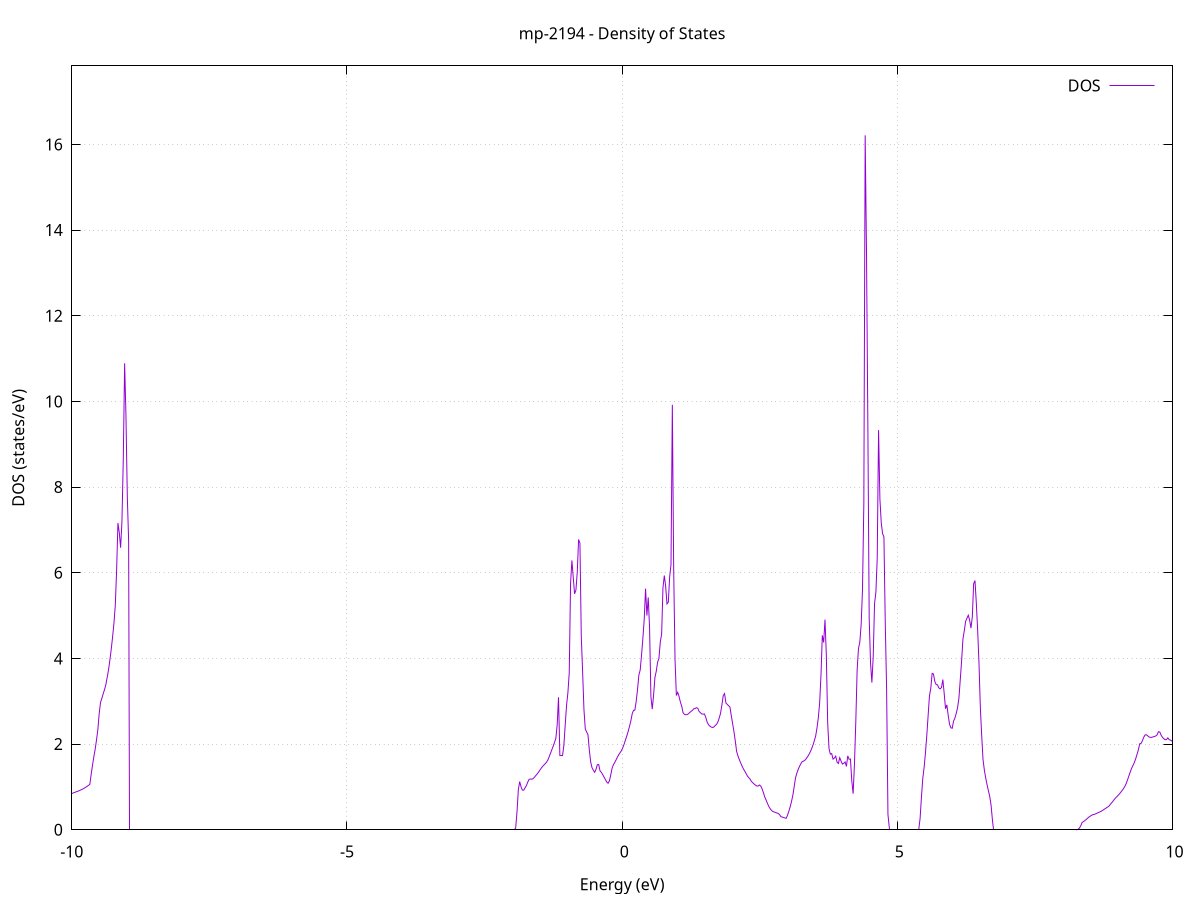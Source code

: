 set title 'mp-2194 - Density of States'
set xlabel 'Energy (eV)'
set ylabel 'DOS (states/eV)'
set grid
set xrange [-10:10]
set yrange [0:17.834]
set xzeroaxis lt -1
set terminal png size 800,600
set output 'mp-2194_dos_gnuplot.png'
plot '-' using 1:2 with lines title 'DOS'
-33.080500 0.000000
-33.056200 0.000000
-33.031900 0.000000
-33.007500 0.000000
-32.983200 0.000000
-32.958900 0.000000
-32.934500 0.000000
-32.910200 0.000000
-32.885900 0.000000
-32.861500 0.000000
-32.837200 0.000000
-32.812900 0.000000
-32.788500 0.000000
-32.764200 0.000000
-32.739900 0.000000
-32.715500 0.000000
-32.691200 0.000000
-32.666900 0.000000
-32.642500 0.000000
-32.618200 0.000000
-32.593900 0.000000
-32.569500 0.000000
-32.545200 0.000000
-32.520900 0.000000
-32.496500 0.000000
-32.472200 0.000000
-32.447900 0.000000
-32.423500 0.000000
-32.399200 0.000000
-32.374900 0.000000
-32.350500 0.000000
-32.326200 0.000000
-32.301900 0.000000
-32.277500 0.000000
-32.253200 0.000000
-32.228900 0.000000
-32.204500 0.000000
-32.180200 0.000000
-32.155900 0.000000
-32.131500 0.000000
-32.107200 0.000000
-32.082900 0.000000
-32.058600 0.000000
-32.034200 0.000000
-32.009900 0.000000
-31.985600 0.000000
-31.961200 0.000000
-31.936900 0.000000
-31.912600 0.000000
-31.888200 0.000000
-31.863900 0.000000
-31.839600 0.000000
-31.815200 0.000000
-31.790900 0.000000
-31.766600 0.000000
-31.742200 0.000000
-31.717900 0.000000
-31.693600 0.000000
-31.669200 0.000000
-31.644900 0.000000
-31.620600 0.000000
-31.596200 0.000000
-31.571900 0.000000
-31.547600 0.000000
-31.523200 0.000000
-31.498900 0.000000
-31.474600 0.000000
-31.450200 0.000000
-31.425900 0.000000
-31.401600 0.000000
-31.377200 0.000000
-31.352900 0.000000
-31.328600 0.000000
-31.304200 0.000000
-31.279900 0.000000
-31.255600 0.000000
-31.231200 0.000000
-31.206900 0.000000
-31.182600 0.000000
-31.158200 0.000000
-31.133900 0.000000
-31.109600 0.000000
-31.085200 0.000000
-31.060900 0.000000
-31.036600 0.000000
-31.012300 0.000000
-30.987900 0.000000
-30.963600 0.000000
-30.939300 0.000000
-30.914900 0.000000
-30.890600 0.000000
-30.866300 41.868700
-30.841900 22.467400
-30.817600 40.698000
-30.793300 11.691500
-30.768900 0.000000
-30.744600 0.000000
-30.720300 0.000000
-30.695900 0.000000
-30.671600 0.000000
-30.647300 0.000000
-30.622900 0.000000
-30.598600 0.000000
-30.574300 0.000000
-30.549900 0.000000
-30.525600 0.000000
-30.501300 0.000000
-30.476900 0.000000
-30.452600 0.000000
-30.428300 0.000000
-30.403900 0.000000
-30.379600 0.000000
-30.355300 0.000000
-30.330900 0.000000
-30.306600 0.000000
-30.282300 0.000000
-30.257900 0.000000
-30.233600 0.000000
-30.209300 0.000000
-30.184900 0.000000
-30.160600 0.000000
-30.136300 0.000000
-30.111900 0.000000
-30.087600 0.000000
-30.063300 0.000000
-30.038900 0.000000
-30.014600 0.000000
-29.990300 0.000000
-29.966000 0.000000
-29.941600 0.000000
-29.917300 0.000000
-29.893000 0.000000
-29.868600 0.000000
-29.844300 0.000000
-29.820000 0.000000
-29.795600 0.000000
-29.771300 0.000000
-29.747000 0.000000
-29.722600 0.000000
-29.698300 0.000000
-29.674000 0.000000
-29.649600 0.000000
-29.625300 0.000000
-29.601000 0.000000
-29.576600 0.000000
-29.552300 0.000000
-29.528000 0.000000
-29.503600 0.000000
-29.479300 0.000000
-29.455000 0.000000
-29.430600 0.000000
-29.406300 0.000000
-29.382000 0.000000
-29.357600 0.000000
-29.333300 0.000000
-29.309000 0.000000
-29.284600 0.000000
-29.260300 0.000000
-29.236000 0.000000
-29.211600 0.000000
-29.187300 0.000000
-29.163000 0.000000
-29.138600 0.000000
-29.114300 0.000000
-29.090000 0.000000
-29.065600 0.000000
-29.041300 0.000000
-29.017000 0.000000
-28.992600 0.000000
-28.968300 0.000000
-28.944000 0.000000
-28.919700 0.000000
-28.895300 0.000000
-28.871000 0.000000
-28.846700 0.000000
-28.822300 0.000000
-28.798000 0.000000
-28.773700 0.000000
-28.749300 0.000000
-28.725000 0.000000
-28.700700 0.000000
-28.676300 0.000000
-28.652000 0.000000
-28.627700 0.000000
-28.603300 0.000000
-28.579000 0.000000
-28.554700 0.000000
-28.530300 0.000000
-28.506000 0.000000
-28.481700 0.000000
-28.457300 0.000000
-28.433000 0.000000
-28.408700 0.000000
-28.384300 0.000000
-28.360000 0.000000
-28.335700 0.000000
-28.311300 0.000000
-28.287000 0.000000
-28.262700 0.000000
-28.238300 0.000000
-28.214000 0.000000
-28.189700 0.000000
-28.165300 0.000000
-28.141000 0.000000
-28.116700 0.000000
-28.092300 0.000000
-28.068000 0.000000
-28.043700 0.000000
-28.019300 0.000000
-27.995000 0.000000
-27.970700 0.000000
-27.946300 0.000000
-27.922000 0.000000
-27.897700 0.000000
-27.873400 0.000000
-27.849000 0.000000
-27.824700 0.000000
-27.800400 0.000000
-27.776000 0.000000
-27.751700 0.000000
-27.727400 0.000000
-27.703000 0.000000
-27.678700 0.000000
-27.654400 0.000000
-27.630000 0.000000
-27.605700 0.000000
-27.581400 0.000000
-27.557000 0.000000
-27.532700 0.000000
-27.508400 0.000000
-27.484000 0.000000
-27.459700 0.000000
-27.435400 0.000000
-27.411000 0.000000
-27.386700 0.000000
-27.362400 0.000000
-27.338000 0.000000
-27.313700 0.000000
-27.289400 0.000000
-27.265000 0.000000
-27.240700 0.000000
-27.216400 0.000000
-27.192000 0.000000
-27.167700 0.000000
-27.143400 0.000000
-27.119000 0.000000
-27.094700 0.000000
-27.070400 0.000000
-27.046000 0.000000
-27.021700 0.000000
-26.997400 0.000000
-26.973000 0.000000
-26.948700 0.000000
-26.924400 0.000000
-26.900000 0.000000
-26.875700 0.000000
-26.851400 0.000000
-26.827100 0.000000
-26.802700 0.000000
-26.778400 0.000000
-26.754100 0.000000
-26.729700 0.000000
-26.705400 0.000000
-26.681100 0.000000
-26.656700 0.000000
-26.632400 0.000000
-26.608100 0.000000
-26.583700 0.000000
-26.559400 0.000000
-26.535100 0.000000
-26.510700 0.000000
-26.486400 0.000000
-26.462100 0.000000
-26.437700 0.000000
-26.413400 0.000000
-26.389100 0.000000
-26.364700 0.000000
-26.340400 0.000000
-26.316100 0.000000
-26.291700 0.000000
-26.267400 0.000000
-26.243100 0.000000
-26.218700 0.000000
-26.194400 0.000000
-26.170100 0.000000
-26.145700 0.000000
-26.121400 0.000000
-26.097100 0.000000
-26.072700 0.000000
-26.048400 0.000000
-26.024100 0.000000
-25.999700 0.000000
-25.975400 0.000000
-25.951100 0.000000
-25.926700 0.000000
-25.902400 0.000000
-25.878100 0.000000
-25.853700 0.000000
-25.829400 0.000000
-25.805100 0.000000
-25.780800 0.000000
-25.756400 0.000000
-25.732100 0.000000
-25.707800 0.000000
-25.683400 0.000000
-25.659100 0.000000
-25.634800 0.000000
-25.610400 0.000000
-25.586100 0.000000
-25.561800 0.000000
-25.537400 0.000000
-25.513100 0.000000
-25.488800 0.000000
-25.464400 0.000000
-25.440100 0.000000
-25.415800 0.000000
-25.391400 0.000000
-25.367100 0.000000
-25.342800 0.000000
-25.318400 0.000000
-25.294100 0.000000
-25.269800 0.000000
-25.245400 0.000000
-25.221100 0.000000
-25.196800 0.000000
-25.172400 0.000000
-25.148100 0.000000
-25.123800 0.000000
-25.099400 0.000000
-25.075100 0.000000
-25.050800 0.000000
-25.026400 0.000000
-25.002100 0.000000
-24.977800 0.000000
-24.953400 0.000000
-24.929100 0.000000
-24.904800 0.000000
-24.880400 0.000000
-24.856100 0.000000
-24.831800 0.000000
-24.807500 0.000000
-24.783100 0.000000
-24.758800 0.000000
-24.734500 0.000000
-24.710100 0.000000
-24.685800 0.000000
-24.661500 0.000000
-24.637100 0.000000
-24.612800 0.000000
-24.588500 0.000000
-24.564100 0.000000
-24.539800 0.000000
-24.515500 0.000000
-24.491100 0.000000
-24.466800 0.000000
-24.442500 0.000000
-24.418100 0.000000
-24.393800 0.000000
-24.369500 0.000000
-24.345100 0.000000
-24.320800 0.000000
-24.296500 0.000000
-24.272100 0.000000
-24.247800 0.000000
-24.223500 0.000000
-24.199100 0.000000
-24.174800 0.000000
-24.150500 0.000000
-24.126100 0.000000
-24.101800 0.000000
-24.077500 0.000000
-24.053100 0.000000
-24.028800 0.000000
-24.004500 0.000000
-23.980100 0.000000
-23.955800 0.000000
-23.931500 0.000000
-23.907100 0.000000
-23.882800 0.000000
-23.858500 0.000000
-23.834100 0.000000
-23.809800 0.000000
-23.785500 0.000000
-23.761200 0.000000
-23.736800 0.000000
-23.712500 0.000000
-23.688200 0.000000
-23.663800 0.000000
-23.639500 0.000000
-23.615200 0.000000
-23.590800 0.000000
-23.566500 0.000000
-23.542200 0.000000
-23.517800 0.000000
-23.493500 0.000000
-23.469200 0.000000
-23.444800 0.000000
-23.420500 0.000000
-23.396200 0.000000
-23.371800 0.000000
-23.347500 0.000000
-23.323200 0.000000
-23.298800 0.000000
-23.274500 0.000000
-23.250200 0.000000
-23.225800 0.000000
-23.201500 0.000000
-23.177200 0.000000
-23.152800 0.000000
-23.128500 0.000000
-23.104200 0.000000
-23.079800 0.000000
-23.055500 0.000000
-23.031200 0.000000
-23.006800 0.000000
-22.982500 0.000000
-22.958200 0.000000
-22.933800 0.000000
-22.909500 0.000000
-22.885200 0.000000
-22.860800 0.000000
-22.836500 0.000000
-22.812200 0.000000
-22.787800 0.000000
-22.763500 0.000000
-22.739200 0.000000
-22.714900 0.000000
-22.690500 0.000000
-22.666200 0.000000
-22.641900 0.000000
-22.617500 0.000000
-22.593200 0.000000
-22.568900 0.000000
-22.544500 0.000000
-22.520200 0.000000
-22.495900 0.000000
-22.471500 0.000000
-22.447200 0.000000
-22.422900 0.000000
-22.398500 0.000000
-22.374200 0.000000
-22.349900 0.000000
-22.325500 0.000000
-22.301200 0.000000
-22.276900 0.000000
-22.252500 0.000000
-22.228200 0.000000
-22.203900 0.000000
-22.179500 0.000000
-22.155200 0.000000
-22.130900 0.000000
-22.106500 0.000000
-22.082200 0.000000
-22.057900 0.000000
-22.033500 0.000000
-22.009200 0.000000
-21.984900 0.000000
-21.960500 0.000000
-21.936200 0.000000
-21.911900 0.000000
-21.887500 0.000000
-21.863200 0.000000
-21.838900 0.000000
-21.814500 0.000000
-21.790200 0.000000
-21.765900 0.000000
-21.741500 0.000000
-21.717200 0.000000
-21.692900 0.000000
-21.668600 0.000000
-21.644200 0.000000
-21.619900 0.000000
-21.595600 0.000000
-21.571200 0.000000
-21.546900 0.000000
-21.522600 0.000000
-21.498200 0.000000
-21.473900 0.000000
-21.449600 0.000000
-21.425200 0.000000
-21.400900 0.000000
-21.376600 0.000000
-21.352200 0.000000
-21.327900 0.000000
-21.303600 0.000000
-21.279200 0.000000
-21.254900 0.000000
-21.230600 0.000000
-21.206200 0.000000
-21.181900 0.000000
-21.157600 0.000000
-21.133200 0.000000
-21.108900 0.000000
-21.084600 0.000000
-21.060200 0.000000
-21.035900 0.000000
-21.011600 0.000000
-20.987200 0.000000
-20.962900 0.000000
-20.938600 0.000000
-20.914200 0.000000
-20.889900 0.000000
-20.865600 0.000000
-20.841200 0.000000
-20.816900 0.000000
-20.792600 0.000000
-20.768200 0.000000
-20.743900 0.000000
-20.719600 0.000000
-20.695200 0.000000
-20.670900 0.000000
-20.646600 0.000000
-20.622300 0.000000
-20.597900 0.000000
-20.573600 0.000000
-20.549300 0.000000
-20.524900 0.000000
-20.500600 0.000000
-20.476300 0.000000
-20.451900 0.000000
-20.427600 0.000000
-20.403300 0.000000
-20.378900 0.000000
-20.354600 0.000000
-20.330300 0.000000
-20.305900 0.000000
-20.281600 0.000000
-20.257300 0.000000
-20.232900 0.000000
-20.208600 0.000000
-20.184300 0.000000
-20.159900 0.000000
-20.135600 0.000000
-20.111300 0.000000
-20.086900 0.000000
-20.062600 0.000000
-20.038300 0.000000
-20.013900 0.000000
-19.989600 0.000000
-19.965300 0.000000
-19.940900 0.000000
-19.916600 0.000000
-19.892300 0.000000
-19.867900 0.000000
-19.843600 0.000000
-19.819300 0.000000
-19.794900 0.000000
-19.770600 0.000000
-19.746300 0.000000
-19.721900 0.000000
-19.697600 0.000000
-19.673300 0.000000
-19.648900 0.000000
-19.624600 0.000000
-19.600300 0.000000
-19.576000 0.000000
-19.551600 0.000000
-19.527300 0.000000
-19.503000 0.000000
-19.478600 0.000000
-19.454300 0.000000
-19.430000 0.000000
-19.405600 0.000000
-19.381300 0.000000
-19.357000 0.000000
-19.332600 0.000000
-19.308300 0.000000
-19.284000 0.000000
-19.259600 0.000000
-19.235300 0.000000
-19.211000 0.000000
-19.186600 0.000000
-19.162300 0.000000
-19.138000 0.000000
-19.113600 0.000000
-19.089300 0.000000
-19.065000 0.000000
-19.040600 0.000000
-19.016300 0.000000
-18.992000 0.000000
-18.967600 0.000000
-18.943300 0.000000
-18.919000 0.000000
-18.894600 0.000000
-18.870300 0.000000
-18.846000 0.000000
-18.821600 0.000000
-18.797300 0.000000
-18.773000 0.000000
-18.748600 0.000000
-18.724300 0.000000
-18.700000 0.000000
-18.675600 0.000000
-18.651300 0.000000
-18.627000 0.000000
-18.602600 0.000000
-18.578300 0.000000
-18.554000 0.000000
-18.529700 0.000000
-18.505300 0.000000
-18.481000 0.000000
-18.456700 0.000000
-18.432300 0.000000
-18.408000 0.000000
-18.383700 0.000000
-18.359300 0.000000
-18.335000 0.000000
-18.310700 0.000000
-18.286300 0.000000
-18.262000 0.000000
-18.237700 0.000000
-18.213300 0.000000
-18.189000 0.000000
-18.164700 0.000000
-18.140300 0.000000
-18.116000 0.000000
-18.091700 0.000000
-18.067300 0.000000
-18.043000 0.000000
-18.018700 0.000000
-17.994300 0.000000
-17.970000 0.000000
-17.945700 0.000000
-17.921300 0.000000
-17.897000 0.000000
-17.872700 0.000000
-17.848300 0.000000
-17.824000 0.000000
-17.799700 0.000000
-17.775300 0.000000
-17.751000 0.000000
-17.726700 0.000000
-17.702300 0.000000
-17.678000 0.000000
-17.653700 0.000000
-17.629300 0.000000
-17.605000 0.000000
-17.580700 0.000000
-17.556300 0.000000
-17.532000 0.000000
-17.507700 0.000000
-17.483400 0.000000
-17.459000 0.000000
-17.434700 0.000000
-17.410400 0.000000
-17.386000 0.000000
-17.361700 0.000000
-17.337400 0.000000
-17.313000 0.000000
-17.288700 0.000000
-17.264400 0.000000
-17.240000 0.000000
-17.215700 0.000000
-17.191400 0.000000
-17.167000 0.000000
-17.142700 0.000000
-17.118400 0.000000
-17.094000 0.000000
-17.069700 0.000000
-17.045400 0.000000
-17.021000 0.000000
-16.996700 0.000000
-16.972400 0.000000
-16.948000 0.000000
-16.923700 0.000000
-16.899400 0.000000
-16.875000 0.000000
-16.850700 0.000000
-16.826400 0.000000
-16.802000 0.000000
-16.777700 0.000000
-16.753400 0.000000
-16.729000 0.000000
-16.704700 0.000000
-16.680400 0.000000
-16.656000 0.000000
-16.631700 0.000000
-16.607400 0.000000
-16.583000 0.000000
-16.558700 0.000000
-16.534400 0.000000
-16.510000 0.000000
-16.485700 0.000000
-16.461400 0.000000
-16.437100 0.000000
-16.412700 0.000000
-16.388400 0.000000
-16.364100 0.000000
-16.339700 0.000000
-16.315400 0.000000
-16.291100 0.000000
-16.266700 0.000000
-16.242400 0.000000
-16.218100 0.000000
-16.193700 0.000000
-16.169400 0.000000
-16.145100 0.000000
-16.120700 0.000000
-16.096400 0.000000
-16.072100 0.000000
-16.047700 0.000000
-16.023400 0.000000
-15.999100 0.000000
-15.974700 0.000000
-15.950400 0.000000
-15.926100 0.000000
-15.901700 0.000000
-15.877400 0.000000
-15.853100 0.000000
-15.828700 0.000000
-15.804400 0.000000
-15.780100 0.000000
-15.755700 0.000000
-15.731400 0.000000
-15.707100 0.000000
-15.682700 0.000000
-15.658400 0.000000
-15.634100 0.000000
-15.609700 0.000000
-15.585400 0.000000
-15.561100 0.000000
-15.536700 0.000000
-15.512400 0.000000
-15.488100 0.000000
-15.463700 0.000000
-15.439400 0.000000
-15.415100 0.000000
-15.390800 0.000000
-15.366400 0.000000
-15.342100 0.000000
-15.317800 0.000000
-15.293400 0.000000
-15.269100 0.000000
-15.244800 0.000000
-15.220400 0.000000
-15.196100 0.000000
-15.171800 0.000000
-15.147400 0.000000
-15.123100 0.000000
-15.098800 0.000000
-15.074400 0.000000
-15.050100 0.000000
-15.025800 0.000000
-15.001400 0.000000
-14.977100 0.000000
-14.952800 0.000000
-14.928400 0.000000
-14.904100 0.000000
-14.879800 0.000000
-14.855400 0.000000
-14.831100 0.000000
-14.806800 0.000000
-14.782400 0.000000
-14.758100 0.000000
-14.733800 0.000000
-14.709400 0.000000
-14.685100 0.000000
-14.660800 0.000000
-14.636400 0.000000
-14.612100 0.000000
-14.587800 0.000000
-14.563400 0.000000
-14.539100 0.000000
-14.514800 0.000000
-14.490400 0.000000
-14.466100 0.000000
-14.441800 0.000000
-14.417400 0.000000
-14.393100 0.000000
-14.368800 0.000000
-14.344500 0.000000
-14.320100 0.000000
-14.295800 0.000000
-14.271500 0.000000
-14.247100 0.000000
-14.222800 0.000000
-14.198500 0.000000
-14.174100 0.000000
-14.149800 0.000000
-14.125500 0.000000
-14.101100 0.000000
-14.076800 0.000000
-14.052500 0.000000
-14.028100 0.000000
-14.003800 0.000000
-13.979500 0.000000
-13.955100 0.000000
-13.930800 0.000000
-13.906500 0.000000
-13.882100 0.000000
-13.857800 0.000000
-13.833500 0.000000
-13.809100 0.000000
-13.784800 0.000000
-13.760500 0.000000
-13.736100 0.000000
-13.711800 0.000000
-13.687500 0.000000
-13.663100 0.000000
-13.638800 0.000000
-13.614500 0.000000
-13.590100 0.000000
-13.565800 0.000000
-13.541500 0.000000
-13.517100 0.000000
-13.492800 0.000000
-13.468500 0.000000
-13.444100 0.000000
-13.419800 0.000000
-13.395500 0.000000
-13.371100 0.000000
-13.346800 0.000000
-13.322500 0.000000
-13.298200 0.000000
-13.273800 0.000000
-13.249500 0.000000
-13.225200 0.000000
-13.200800 0.000000
-13.176500 0.000000
-13.152200 0.000000
-13.127800 0.000000
-13.103500 0.000000
-13.079200 0.000000
-13.054800 0.000000
-13.030500 0.000000
-13.006200 0.000000
-12.981800 0.000000
-12.957500 0.000000
-12.933200 0.000000
-12.908800 0.000000
-12.884500 0.000000
-12.860200 0.000000
-12.835800 0.000000
-12.811500 0.000000
-12.787200 0.000000
-12.762800 0.000000
-12.738500 0.000000
-12.714200 0.000000
-12.689800 0.000000
-12.665500 0.000000
-12.641200 0.000000
-12.616800 0.000000
-12.592500 0.000000
-12.568200 0.000000
-12.543800 0.000000
-12.519500 0.000000
-12.495200 0.000000
-12.470800 0.000000
-12.446500 0.000000
-12.422200 0.000000
-12.397800 0.000000
-12.373500 0.000000
-12.349200 0.000000
-12.324800 0.000000
-12.300500 0.000000
-12.276200 0.000000
-12.251900 0.000000
-12.227500 0.000000
-12.203200 0.000000
-12.178900 0.000000
-12.154500 0.000000
-12.130200 0.000000
-12.105900 0.000000
-12.081500 0.000000
-12.057200 0.000000
-12.032900 0.000000
-12.008500 0.000000
-11.984200 0.000000
-11.959900 0.000000
-11.935500 0.000000
-11.911200 0.000000
-11.886900 0.000000
-11.862500 0.000000
-11.838200 0.000000
-11.813900 0.000000
-11.789500 0.000000
-11.765200 0.000000
-11.740900 0.000000
-11.716500 0.000000
-11.692200 0.000000
-11.667900 0.000000
-11.643500 0.000000
-11.619200 0.000000
-11.594900 0.000000
-11.570500 0.000000
-11.546200 0.000000
-11.521900 0.000000
-11.497500 0.000000
-11.473200 0.000000
-11.448900 0.000000
-11.424500 0.000000
-11.400200 0.000000
-11.375900 0.000000
-11.351500 0.000000
-11.327200 0.000000
-11.302900 0.000000
-11.278500 0.000000
-11.254200 0.000000
-11.229900 0.000000
-11.205600 0.000000
-11.181200 0.000000
-11.156900 0.000000
-11.132600 0.000000
-11.108200 0.000000
-11.083900 0.000000
-11.059600 0.000000
-11.035200 0.000000
-11.010900 0.000000
-10.986600 0.000000
-10.962200 0.000000
-10.937900 0.000000
-10.913600 0.000000
-10.889200 0.000000
-10.864900 0.000000
-10.840600 0.000000
-10.816200 0.000000
-10.791900 0.000000
-10.767600 0.000000
-10.743200 0.000000
-10.718900 0.000000
-10.694600 0.000000
-10.670200 0.000000
-10.645900 0.000000
-10.621600 0.000000
-10.597200 0.000000
-10.572900 0.000000
-10.548600 0.035900
-10.524200 0.271200
-10.499900 0.337800
-10.475600 0.445600
-10.451200 0.594900
-10.426900 0.732700
-10.402600 0.697700
-10.378200 0.723700
-10.353900 0.736000
-10.329600 0.729700
-10.305200 0.738200
-10.280900 0.747500
-10.256600 0.755100
-10.232200 0.754400
-10.207900 0.765200
-10.183600 0.778200
-10.159300 0.786400
-10.134900 0.794900
-10.110600 0.803700
-10.086300 0.809700
-10.061900 0.814800
-10.037600 0.826900
-10.013300 0.839800
-9.988900 0.852300
-9.964600 0.864200
-9.940300 0.875800
-9.915900 0.887700
-9.891600 0.898900
-9.867300 0.911900
-9.842900 0.926000
-9.818600 0.940800
-9.794300 0.955800
-9.769900 0.974100
-9.745600 0.993800
-9.721300 1.014400
-9.696900 1.036900
-9.672600 1.059000
-9.648300 1.291100
-9.623900 1.505400
-9.599600 1.702900
-9.575300 1.880900
-9.550900 2.096700
-9.526600 2.335300
-9.502300 2.711400
-9.477900 2.972900
-9.453600 3.069700
-9.429300 3.176300
-9.404900 3.273800
-9.380600 3.391600
-9.356300 3.561300
-9.331900 3.738900
-9.307600 3.963900
-9.283300 4.216300
-9.258900 4.498600
-9.234600 4.816500
-9.210300 5.223700
-9.185900 6.034800
-9.161600 7.160300
-9.137300 6.941900
-9.113000 6.585200
-9.088600 7.201900
-9.064300 8.642300
-9.040000 10.890800
-9.015600 9.661700
-8.991300 7.782900
-8.967000 6.737000
-8.942600 0.000000
-8.918300 0.000000
-8.894000 0.000000
-8.869600 0.000000
-8.845300 0.000000
-8.821000 0.000000
-8.796600 0.000000
-8.772300 0.000000
-8.748000 0.000000
-8.723600 0.000000
-8.699300 0.000000
-8.675000 0.000000
-8.650600 0.000000
-8.626300 0.000000
-8.602000 0.000000
-8.577600 0.000000
-8.553300 0.000000
-8.529000 0.000000
-8.504600 0.000000
-8.480300 0.000000
-8.456000 0.000000
-8.431600 0.000000
-8.407300 0.000000
-8.383000 0.000000
-8.358600 0.000000
-8.334300 0.000000
-8.310000 0.000000
-8.285600 0.000000
-8.261300 0.000000
-8.237000 0.000000
-8.212600 0.000000
-8.188300 0.000000
-8.164000 0.000000
-8.139600 0.000000
-8.115300 0.000000
-8.091000 0.000000
-8.066700 0.000000
-8.042300 0.000000
-8.018000 0.000000
-7.993700 0.000000
-7.969300 0.000000
-7.945000 0.000000
-7.920700 0.000000
-7.896300 0.000000
-7.872000 0.000000
-7.847700 0.000000
-7.823300 0.000000
-7.799000 0.000000
-7.774700 0.000000
-7.750300 0.000000
-7.726000 0.000000
-7.701700 0.000000
-7.677300 0.000000
-7.653000 0.000000
-7.628700 0.000000
-7.604300 0.000000
-7.580000 0.000000
-7.555700 0.000000
-7.531300 0.000000
-7.507000 0.000000
-7.482700 0.000000
-7.458300 0.000000
-7.434000 0.000000
-7.409700 0.000000
-7.385300 0.000000
-7.361000 0.000000
-7.336700 0.000000
-7.312300 0.000000
-7.288000 0.000000
-7.263700 0.000000
-7.239300 0.000000
-7.215000 0.000000
-7.190700 0.000000
-7.166300 0.000000
-7.142000 0.000000
-7.117700 0.000000
-7.093300 0.000000
-7.069000 0.000000
-7.044700 0.000000
-7.020400 0.000000
-6.996000 0.000000
-6.971700 0.000000
-6.947400 0.000000
-6.923000 0.000000
-6.898700 0.000000
-6.874400 0.000000
-6.850000 0.000000
-6.825700 0.000000
-6.801400 0.000000
-6.777000 0.000000
-6.752700 0.000000
-6.728400 0.000000
-6.704000 0.000000
-6.679700 0.000000
-6.655400 0.000000
-6.631000 0.000000
-6.606700 0.000000
-6.582400 0.000000
-6.558000 0.000000
-6.533700 0.000000
-6.509400 0.000000
-6.485000 0.000000
-6.460700 0.000000
-6.436400 0.000000
-6.412000 0.000000
-6.387700 0.000000
-6.363400 0.000000
-6.339000 0.000000
-6.314700 0.000000
-6.290400 0.000000
-6.266000 0.000000
-6.241700 0.000000
-6.217400 0.000000
-6.193000 0.000000
-6.168700 0.000000
-6.144400 0.000000
-6.120000 0.000000
-6.095700 0.000000
-6.071400 0.000000
-6.047000 0.000000
-6.022700 0.000000
-5.998400 0.000000
-5.974100 0.000000
-5.949700 0.000000
-5.925400 0.000000
-5.901100 0.000000
-5.876700 0.000000
-5.852400 0.000000
-5.828100 0.000000
-5.803700 0.000000
-5.779400 0.000000
-5.755100 0.000000
-5.730700 0.000000
-5.706400 0.000000
-5.682100 0.000000
-5.657700 0.000000
-5.633400 0.000000
-5.609100 0.000000
-5.584700 0.000000
-5.560400 0.000000
-5.536100 0.000000
-5.511700 0.000000
-5.487400 0.000000
-5.463100 0.000000
-5.438700 0.000000
-5.414400 0.000000
-5.390100 0.000000
-5.365700 0.000000
-5.341400 0.000000
-5.317100 0.000000
-5.292700 0.000000
-5.268400 0.000000
-5.244100 0.000000
-5.219700 0.000000
-5.195400 0.000000
-5.171100 0.000000
-5.146700 0.000000
-5.122400 0.000000
-5.098100 0.000000
-5.073700 0.000000
-5.049400 0.000000
-5.025100 0.000000
-5.000800 0.000000
-4.976400 0.000000
-4.952100 0.000000
-4.927800 0.000000
-4.903400 0.000000
-4.879100 0.000000
-4.854800 0.000000
-4.830400 0.000000
-4.806100 0.000000
-4.781800 0.000000
-4.757400 0.000000
-4.733100 0.000000
-4.708800 0.000000
-4.684400 0.000000
-4.660100 0.000000
-4.635800 0.000000
-4.611400 0.000000
-4.587100 0.000000
-4.562800 0.000000
-4.538400 0.000000
-4.514100 0.000000
-4.489800 0.000000
-4.465400 0.000000
-4.441100 0.000000
-4.416800 0.000000
-4.392400 0.000000
-4.368100 0.000000
-4.343800 0.000000
-4.319400 0.000000
-4.295100 0.000000
-4.270800 0.000000
-4.246400 0.000000
-4.222100 0.000000
-4.197800 0.000000
-4.173400 0.000000
-4.149100 0.000000
-4.124800 0.000000
-4.100400 0.000000
-4.076100 0.000000
-4.051800 0.000000
-4.027400 0.000000
-4.003100 0.000000
-3.978800 0.000000
-3.954500 0.000000
-3.930100 0.000000
-3.905800 0.000000
-3.881500 0.000000
-3.857100 0.000000
-3.832800 0.000000
-3.808500 0.000000
-3.784100 0.000000
-3.759800 0.000000
-3.735500 0.000000
-3.711100 0.000000
-3.686800 0.000000
-3.662500 0.000000
-3.638100 0.000000
-3.613800 0.000000
-3.589500 0.000000
-3.565100 0.000000
-3.540800 0.000000
-3.516500 0.000000
-3.492100 0.000000
-3.467800 0.000000
-3.443500 0.000000
-3.419100 0.000000
-3.394800 0.000000
-3.370500 0.000000
-3.346100 0.000000
-3.321800 0.000000
-3.297500 0.000000
-3.273100 0.000000
-3.248800 0.000000
-3.224500 0.000000
-3.200100 0.000000
-3.175800 0.000000
-3.151500 0.000000
-3.127100 0.000000
-3.102800 0.000000
-3.078500 0.000000
-3.054100 0.000000
-3.029800 0.000000
-3.005500 0.000000
-2.981100 0.000000
-2.956800 0.000000
-2.932500 0.000000
-2.908200 0.000000
-2.883800 0.000000
-2.859500 0.000000
-2.835200 0.000000
-2.810800 0.000000
-2.786500 0.000000
-2.762200 0.000000
-2.737800 0.000000
-2.713500 0.000000
-2.689200 0.000000
-2.664800 0.000000
-2.640500 0.000000
-2.616200 0.000000
-2.591800 0.000000
-2.567500 0.000000
-2.543200 0.000000
-2.518800 0.000000
-2.494500 0.000000
-2.470200 0.000000
-2.445800 0.000000
-2.421500 0.000000
-2.397200 0.000000
-2.372800 0.000000
-2.348500 0.000000
-2.324200 0.000000
-2.299800 0.000000
-2.275500 0.000000
-2.251200 0.000000
-2.226800 0.000000
-2.202500 0.000000
-2.178200 0.000000
-2.153800 0.000000
-2.129500 0.000000
-2.105200 0.000000
-2.080800 0.000000
-2.056500 0.000000
-2.032200 0.000000
-2.007800 0.000000
-1.983500 0.000000
-1.959200 0.000000
-1.934800 0.041000
-1.910500 0.412400
-1.886200 0.935700
-1.861900 1.125000
-1.837500 1.004800
-1.813200 0.926000
-1.788900 0.925000
-1.764500 0.977900
-1.740200 1.031600
-1.715900 1.109800
-1.691500 1.176300
-1.667200 1.184900
-1.642900 1.181400
-1.618500 1.192600
-1.594200 1.225800
-1.569900 1.264500
-1.545500 1.300700
-1.521200 1.342000
-1.496900 1.388300
-1.472500 1.434300
-1.448200 1.475400
-1.423900 1.508900
-1.399500 1.539900
-1.375200 1.575900
-1.350900 1.625800
-1.326500 1.702800
-1.302200 1.784300
-1.277900 1.867100
-1.253500 1.951000
-1.229200 2.036200
-1.204900 2.131300
-1.180500 2.447600
-1.156200 3.092500
-1.131900 1.731900
-1.107500 1.732900
-1.083200 1.731600
-1.058900 1.973300
-1.034500 2.444300
-1.010200 2.902900
-0.985900 3.196400
-0.961500 3.657700
-0.937200 5.749500
-0.912900 6.287300
-0.888500 5.891500
-0.864200 5.507900
-0.839900 5.597500
-0.815600 6.013200
-0.791200 6.777300
-0.766900 6.690700
-0.742600 4.517700
-0.718200 3.690000
-0.693900 2.804600
-0.669600 2.351800
-0.645200 2.280700
-0.620900 2.220600
-0.596600 1.864500
-0.572200 1.588100
-0.547900 1.450800
-0.523600 1.391000
-0.499200 1.341600
-0.474900 1.412500
-0.450600 1.518900
-0.426200 1.523900
-0.401900 1.376100
-0.377600 1.340500
-0.353200 1.288900
-0.328900 1.230300
-0.304600 1.171700
-0.280200 1.114600
-0.255900 1.086400
-0.231600 1.140300
-0.207200 1.279700
-0.182900 1.435900
-0.158600 1.520300
-0.134200 1.570700
-0.109900 1.633400
-0.085600 1.698400
-0.061200 1.754600
-0.036900 1.799200
-0.012600 1.848900
0.011800 1.916500
0.036100 2.000500
0.060400 2.097000
0.084800 2.191900
0.109100 2.295000
0.133400 2.412800
0.157800 2.538500
0.182100 2.704200
0.206400 2.788300
0.230700 2.792600
0.255100 2.997600
0.279400 3.271300
0.303700 3.610800
0.328100 3.730300
0.352400 4.077600
0.376700 4.469900
0.401100 4.911100
0.425400 5.629600
0.449700 5.000500
0.474100 5.424900
0.498400 4.715100
0.522700 3.107500
0.547100 2.818100
0.571400 3.144500
0.595700 3.556300
0.620100 3.702300
0.644400 3.914300
0.668700 4.001700
0.693100 4.384300
0.717400 4.566700
0.741700 5.648700
0.766100 5.935700
0.790400 5.686700
0.814700 5.272600
0.839100 5.316200
0.863400 5.906200
0.887700 6.186400
0.912100 9.922800
0.936400 6.081100
0.960700 3.985600
0.985100 3.134700
1.009400 3.209600
1.033700 3.113600
1.058100 2.983300
1.082400 2.887100
1.106700 2.732800
1.131100 2.697200
1.155400 2.685700
1.179700 2.687700
1.204100 2.709200
1.228400 2.738300
1.252700 2.764000
1.277000 2.786500
1.301400 2.824500
1.325700 2.831600
1.350000 2.849700
1.374400 2.837600
1.398700 2.762700
1.423000 2.732100
1.447400 2.703700
1.471700 2.699600
1.496000 2.702900
1.520400 2.620100
1.544700 2.513500
1.569000 2.452900
1.593400 2.421200
1.617700 2.398700
1.642000 2.387700
1.666400 2.399300
1.690700 2.433500
1.715000 2.460200
1.739400 2.516500
1.763700 2.609200
1.788000 2.720400
1.812400 2.911600
1.836700 3.133400
1.861000 3.179000
1.885400 2.960200
1.909700 2.927500
1.934000 2.897200
1.958400 2.865500
1.982700 2.666600
2.007000 2.481100
2.031400 2.291900
2.055700 2.072600
2.080000 1.829100
2.104400 1.723500
2.128700 1.641400
2.153000 1.562600
2.177400 1.490400
2.201700 1.425000
2.226000 1.372700
2.250400 1.317300
2.274700 1.258100
2.299000 1.218400
2.323300 1.185700
2.347700 1.130200
2.372000 1.099200
2.396300 1.069500
2.420700 1.044700
2.445000 1.022900
2.469300 1.020000
2.493700 1.045500
2.518000 1.021800
2.542300 0.958000
2.566700 0.866500
2.591000 0.766600
2.615300 0.694000
2.639700 0.618400
2.664000 0.547400
2.688300 0.494200
2.712700 0.453700
2.737000 0.428200
2.761300 0.416200
2.785700 0.404500
2.810000 0.393100
2.834300 0.382200
2.858700 0.359600
2.883000 0.307500
2.907300 0.297200
2.931700 0.287100
2.956000 0.277000
2.980300 0.266800
3.004700 0.339100
3.029000 0.432500
3.053300 0.538100
3.077700 0.660600
3.102000 0.807000
3.126300 1.010700
3.150700 1.213300
3.175000 1.324100
3.199300 1.409600
3.223700 1.483000
3.248000 1.544100
3.272300 1.591900
3.296700 1.602700
3.321000 1.624000
3.345300 1.661000
3.369600 1.705500
3.394000 1.756900
3.418300 1.819000
3.442600 1.891700
3.467000 1.975000
3.491300 2.074900
3.515600 2.185000
3.540000 2.373300
3.564300 2.611100
3.588600 2.958800
3.613000 3.606700
3.637300 4.538700
3.661600 4.372500
3.686000 4.906600
3.710300 4.069800
3.734600 2.492500
3.759000 1.893900
3.783300 1.764300
3.807600 1.778300
3.832000 1.649700
3.856300 1.674300
3.880600 1.718700
3.905000 1.578200
3.929300 1.548300
3.953600 1.682700
3.978000 1.601700
4.002300 1.533800
4.026600 1.550700
4.051000 1.583700
4.075300 1.480400
4.099600 1.725900
4.124000 1.646100
4.148300 1.651100
4.172600 1.140600
4.197000 0.842300
4.221300 1.540100
4.245600 2.527000
4.270000 3.736200
4.294300 4.230900
4.318600 4.381600
4.343000 4.792200
4.367300 5.603400
4.391600 7.617600
4.415900 16.213100
4.440300 13.443400
4.464600 9.432200
4.488900 4.931800
4.513300 3.897000
4.537600 3.437200
4.561900 4.039500
4.586300 5.282600
4.610600 5.546300
4.634900 6.345300
4.659300 9.330800
4.683600 7.720200
4.707900 7.168100
4.732300 6.912000
4.756600 6.839000
4.780900 4.824200
4.805300 3.288300
4.829600 0.358800
4.853900 0.000000
4.878300 0.000000
4.902600 0.000000
4.926900 0.000000
4.951300 0.000000
4.975600 0.000000
4.999900 0.000000
5.024300 0.000000
5.048600 0.000000
5.072900 0.000000
5.097300 0.000000
5.121600 0.000000
5.145900 0.000000
5.170300 0.000000
5.194600 0.000000
5.218900 0.000000
5.243300 0.000000
5.267600 0.000000
5.291900 0.000000
5.316300 0.000000
5.340600 0.000000
5.364900 0.000000
5.389300 0.005900
5.413600 0.261000
5.437900 0.757500
5.462200 1.194700
5.486600 1.453600
5.510900 1.789300
5.535200 2.198700
5.559600 2.662100
5.583900 3.126300
5.608200 3.301600
5.632600 3.651000
5.656900 3.637300
5.681200 3.462000
5.705600 3.390600
5.729900 3.383300
5.754200 3.312800
5.778600 3.289300
5.802900 3.321700
5.827200 3.507200
5.851600 3.183800
5.875900 2.825900
5.900200 2.916200
5.924600 2.671100
5.948900 2.462300
5.973200 2.380300
5.997600 2.370300
6.021900 2.538200
6.046200 2.605600
6.070600 2.718800
6.094900 2.849800
6.119200 3.072700
6.143600 3.502000
6.167900 3.941600
6.192200 4.449700
6.216600 4.645400
6.240900 4.864000
6.265200 4.938200
6.289600 5.009200
6.313900 4.894200
6.338200 4.708300
6.362600 4.969400
6.386900 5.745700
6.411200 5.817300
6.435600 5.289600
6.459900 4.655300
6.484200 3.886200
6.508500 2.857100
6.532900 2.202500
6.557200 1.638000
6.581500 1.392900
6.605900 1.209800
6.630200 1.055600
6.654500 0.913500
6.678900 0.780100
6.703200 0.575600
6.727500 0.238100
6.751900 0.000000
6.776200 0.000000
6.800500 0.000000
6.824900 0.000000
6.849200 0.000000
6.873500 0.000000
6.897900 0.000000
6.922200 0.000000
6.946500 0.000000
6.970900 0.000000
6.995200 0.000000
7.019500 0.000000
7.043900 0.000000
7.068200 0.000000
7.092500 0.000000
7.116900 0.000000
7.141200 0.000000
7.165500 0.000000
7.189900 0.000000
7.214200 0.000000
7.238500 0.000000
7.262900 0.000000
7.287200 0.000000
7.311500 0.000000
7.335900 0.000000
7.360200 0.000000
7.384500 0.000000
7.408900 0.000000
7.433200 0.000000
7.457500 0.000000
7.481900 0.000000
7.506200 0.000000
7.530500 0.000000
7.554800 0.000000
7.579200 0.000000
7.603500 0.000000
7.627800 0.000000
7.652200 0.000000
7.676500 0.000000
7.700800 0.000000
7.725200 0.000000
7.749500 0.000000
7.773800 0.000000
7.798200 0.000000
7.822500 0.000000
7.846800 0.000000
7.871200 0.000000
7.895500 0.000000
7.919800 0.000000
7.944200 0.000000
7.968500 0.000000
7.992800 0.000000
8.017200 0.000000
8.041500 0.000000
8.065800 0.000000
8.090200 0.000000
8.114500 0.000000
8.138800 0.000000
8.163200 0.000000
8.187500 0.000000
8.211800 0.000000
8.236200 0.000000
8.260500 0.000200
8.284800 0.011900
8.309200 0.041100
8.333500 0.095900
8.357800 0.168900
8.382200 0.190800
8.406500 0.214200
8.430800 0.238800
8.455200 0.266600
8.479500 0.295600
8.503800 0.316700
8.528200 0.335900
8.552500 0.353200
8.576800 0.358800
8.601100 0.371100
8.625500 0.385000
8.649800 0.399600
8.674100 0.414100
8.698500 0.428800
8.722800 0.445900
8.747100 0.467900
8.771500 0.488500
8.795800 0.509200
8.820100 0.530000
8.844500 0.549600
8.868800 0.590700
8.893100 0.627800
8.917500 0.666200
8.941800 0.706800
8.966100 0.743600
8.990500 0.775100
9.014800 0.806800
9.039100 0.842800
9.063500 0.882800
9.087800 0.921900
9.112100 0.966100
9.136500 1.017300
9.160800 1.086200
9.185100 1.171700
9.209500 1.266000
9.233800 1.355800
9.258100 1.438800
9.282500 1.503200
9.306800 1.568600
9.331100 1.658900
9.355500 1.759300
9.379800 1.867400
9.404100 2.006500
9.428500 2.017600
9.452800 2.076700
9.477100 2.157900
9.501500 2.213700
9.525800 2.218300
9.550100 2.193800
9.574500 2.165400
9.598800 2.157700
9.623100 2.158900
9.647400 2.169000
9.671800 2.176200
9.696100 2.190900
9.720400 2.215900
9.744800 2.289500
9.769100 2.282200
9.793400 2.208300
9.817800 2.159700
9.842100 2.126100
9.866400 2.103400
9.890800 2.104200
9.915100 2.146000
9.939400 2.104200
9.963800 2.092600
9.988100 2.072400
10.012400 2.085300
10.036800 2.112100
10.061100 2.131400
10.085400 2.061400
10.109800 2.063400
10.134100 2.051000
10.158400 2.044300
10.182800 2.047300
10.207100 2.077200
10.231400 2.140700
10.255800 2.157200
10.280100 2.225500
10.304400 2.284800
10.328800 2.176200
10.353100 2.143800
10.377400 2.097200
10.401800 2.047200
10.426100 2.004500
10.450400 1.977900
10.474800 1.978400
10.499100 1.988200
10.523400 2.001300
10.547800 2.010500
10.572100 2.028500
10.596400 2.035800
10.620800 2.074600
10.645100 2.137800
10.669400 2.270300
10.693700 2.468300
10.718100 2.621700
10.742400 2.524400
10.766700 2.355700
10.791100 2.256400
10.815400 2.178600
10.839700 2.158200
10.864100 2.226400
10.888400 2.376400
10.912700 2.491600
10.937100 2.524800
10.961400 2.541200
10.985700 2.493700
11.010100 2.444000
11.034400 2.455500
11.058700 2.484900
11.083100 2.545700
11.107400 2.609100
11.131700 2.619400
11.156100 2.516100
11.180400 2.364300
11.204700 2.215000
11.229100 2.131600
11.253400 2.052500
11.277700 1.953600
11.302100 1.851200
11.326400 1.774100
11.350700 1.708300
11.375100 1.671000
11.399400 1.711000
11.423700 1.886000
11.448100 1.862700
11.472400 1.957300
11.496700 2.066400
11.521100 2.177700
11.545400 2.275000
11.569700 2.326600
11.594100 2.390500
11.618400 2.493700
11.642700 2.618400
11.667100 2.655000
11.691400 2.678700
11.715700 2.767600
11.740000 2.684000
11.764400 2.579800
11.788700 2.455800
11.813000 2.427200
11.837400 2.542200
11.861700 2.581300
11.886000 2.566600
11.910400 2.696800
11.934700 2.902800
11.959000 2.977900
11.983400 2.929200
12.007700 2.905800
12.032000 2.980800
12.056400 3.075400
12.080700 3.025800
12.105000 2.849700
12.129400 2.802100
12.153700 2.797400
12.178000 2.763200
12.202400 2.429500
12.226700 2.310700
12.251000 2.257300
12.275400 2.177700
12.299700 2.058000
12.324000 1.972000
12.348400 1.855900
12.372700 1.679200
12.397000 1.517000
12.421400 1.373500
12.445700 1.252700
12.470000 1.183900
12.494400 1.158800
12.518700 1.084800
12.543000 0.932200
12.567400 0.788500
12.591700 0.674500
12.616000 0.618800
12.640400 0.579400
12.664700 0.542200
12.689000 0.506900
12.713400 0.472200
12.737700 0.431600
12.762000 0.394100
12.786300 0.371800
12.810700 0.351200
12.835000 0.331000
12.859300 0.306000
12.883700 0.279500
12.908000 0.251200
12.932300 0.221100
12.956700 0.156700
12.981000 0.117000
13.005300 0.100200
13.029700 0.074700
13.054000 0.057100
13.078300 0.045300
13.102700 0.037800
13.127000 0.031300
13.151300 0.025400
13.175700 0.020100
13.200000 0.015500
13.224300 0.011400
13.248700 0.008000
13.273000 0.005100
13.297300 0.002900
13.321700 0.001300
13.346000 0.000400
13.370300 0.000000
13.394700 0.000000
13.419000 0.000000
13.443300 0.000000
13.467700 0.000000
13.492000 0.000000
13.516300 0.000000
13.540700 0.000000
13.565000 0.000000
13.589300 0.000000
13.613700 0.000000
13.638000 0.000000
13.662300 0.000000
13.686700 0.000000
13.711000 0.000000
13.735300 0.000000
13.759700 0.000000
13.784000 0.000000
13.808300 0.000000
13.832600 0.000000
13.857000 0.000000
13.881300 0.000000
13.905600 0.000000
13.930000 0.000000
13.954300 0.000000
13.978600 0.000000
14.003000 0.000000
14.027300 0.000000
14.051600 0.000000
14.076000 0.000000
14.100300 0.000000
14.124600 0.000000
14.149000 0.000000
14.173300 0.000000
14.197600 0.000000
14.222000 0.000000
14.246300 0.000000
14.270600 0.000000
14.295000 0.000000
14.319300 0.000000
14.343600 0.000000
14.368000 0.000000
14.392300 0.000000
14.416600 0.000000
14.441000 0.000000
14.465300 0.000000
14.489600 0.000000
14.514000 0.000000
14.538300 0.000000
14.562600 0.000000
14.587000 0.000000
14.611300 0.000000
14.635600 0.000000
14.660000 0.000000
14.684300 0.000000
14.708600 0.000000
14.733000 0.000000
14.757300 0.000000
14.781600 0.000000
14.806000 0.000000
14.830300 0.000000
14.854600 0.000000
14.878900 0.000000
14.903300 0.000000
14.927600 0.000000
14.951900 0.000000
14.976300 0.000000
15.000600 0.000000
15.024900 0.000000
15.049300 0.000000
15.073600 0.000000
15.097900 0.000000
15.122300 0.000000
15.146600 0.000000
15.170900 0.000000
15.195300 0.000000
15.219600 0.000000
15.243900 0.000000
15.268300 0.000000
15.292600 0.000000
15.316900 0.000000
15.341300 0.000000
15.365600 0.000000
15.389900 0.000000
15.414300 0.000000
15.438600 0.000000
15.462900 0.000000
15.487300 0.000000
15.511600 0.000000
15.535900 0.000000
15.560300 0.000000
15.584600 0.000000
e
